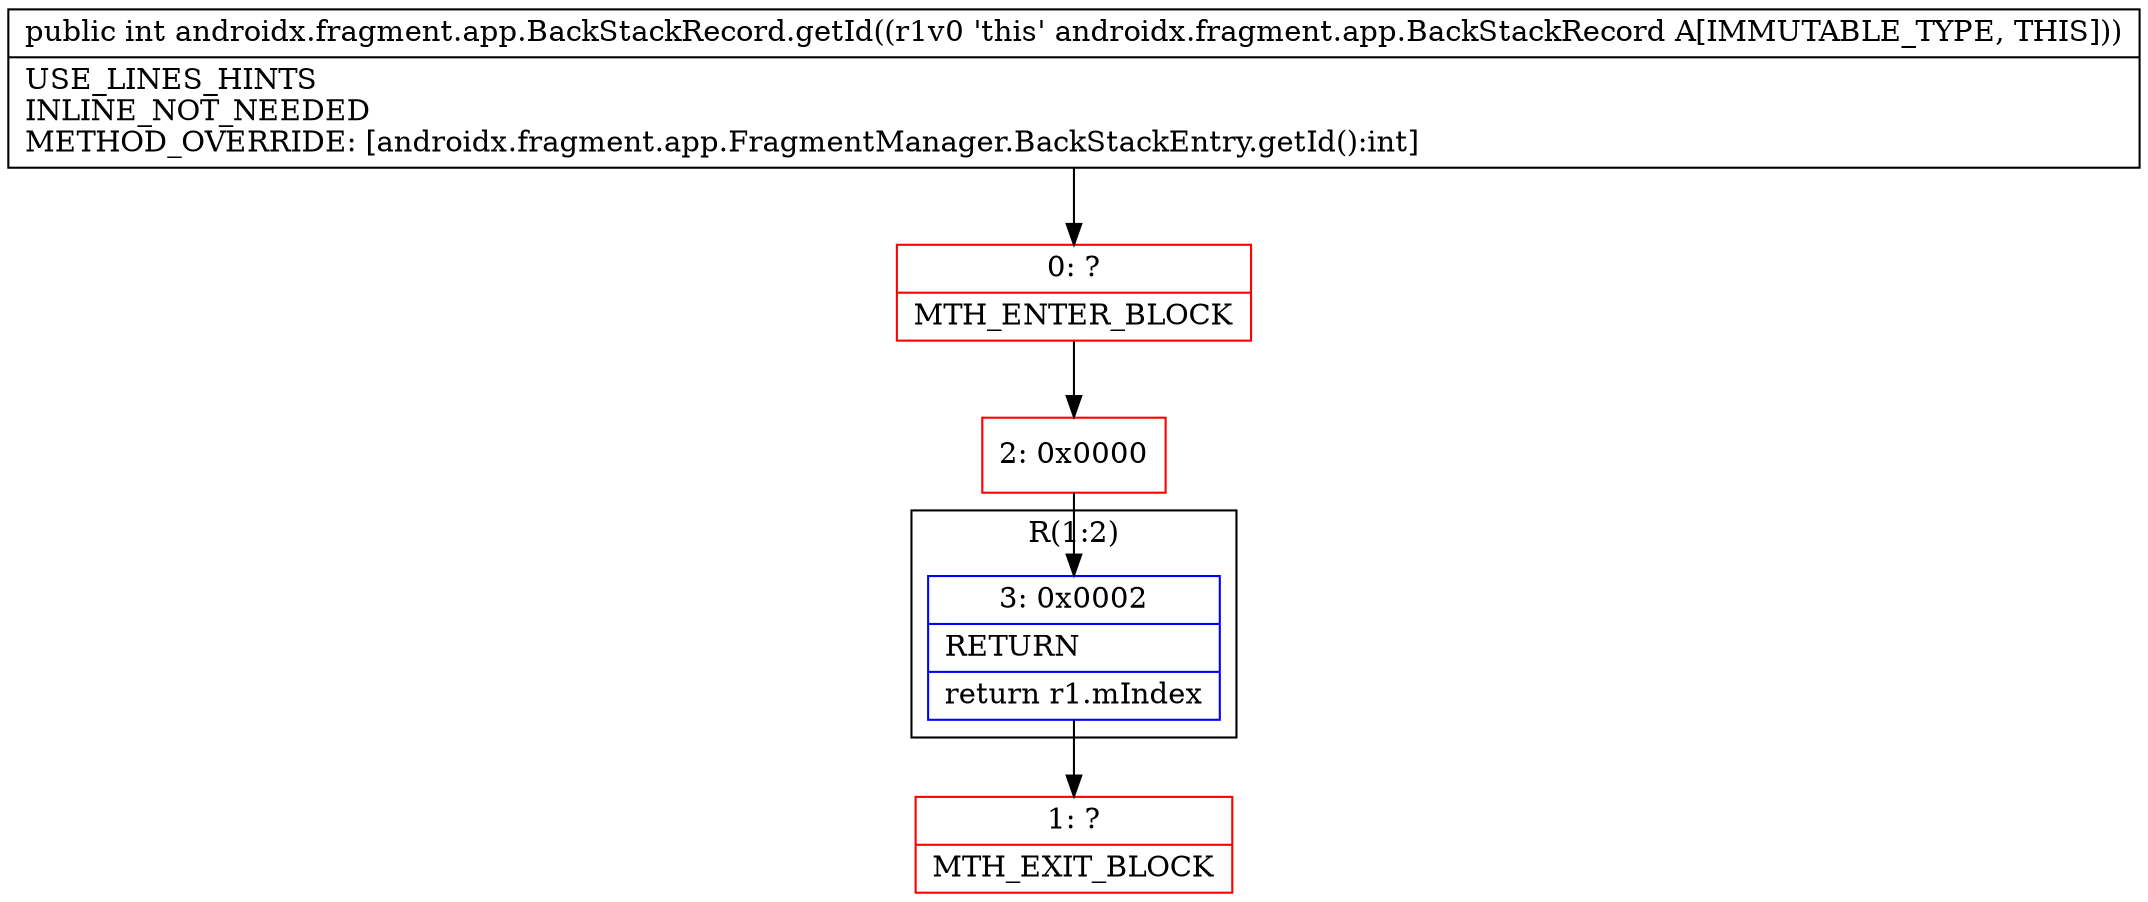 digraph "CFG forandroidx.fragment.app.BackStackRecord.getId()I" {
subgraph cluster_Region_905385697 {
label = "R(1:2)";
node [shape=record,color=blue];
Node_3 [shape=record,label="{3\:\ 0x0002|RETURN\l|return r1.mIndex\l}"];
}
Node_0 [shape=record,color=red,label="{0\:\ ?|MTH_ENTER_BLOCK\l}"];
Node_2 [shape=record,color=red,label="{2\:\ 0x0000}"];
Node_1 [shape=record,color=red,label="{1\:\ ?|MTH_EXIT_BLOCK\l}"];
MethodNode[shape=record,label="{public int androidx.fragment.app.BackStackRecord.getId((r1v0 'this' androidx.fragment.app.BackStackRecord A[IMMUTABLE_TYPE, THIS]))  | USE_LINES_HINTS\lINLINE_NOT_NEEDED\lMETHOD_OVERRIDE: [androidx.fragment.app.FragmentManager.BackStackEntry.getId():int]\l}"];
MethodNode -> Node_0;Node_3 -> Node_1;
Node_0 -> Node_2;
Node_2 -> Node_3;
}

